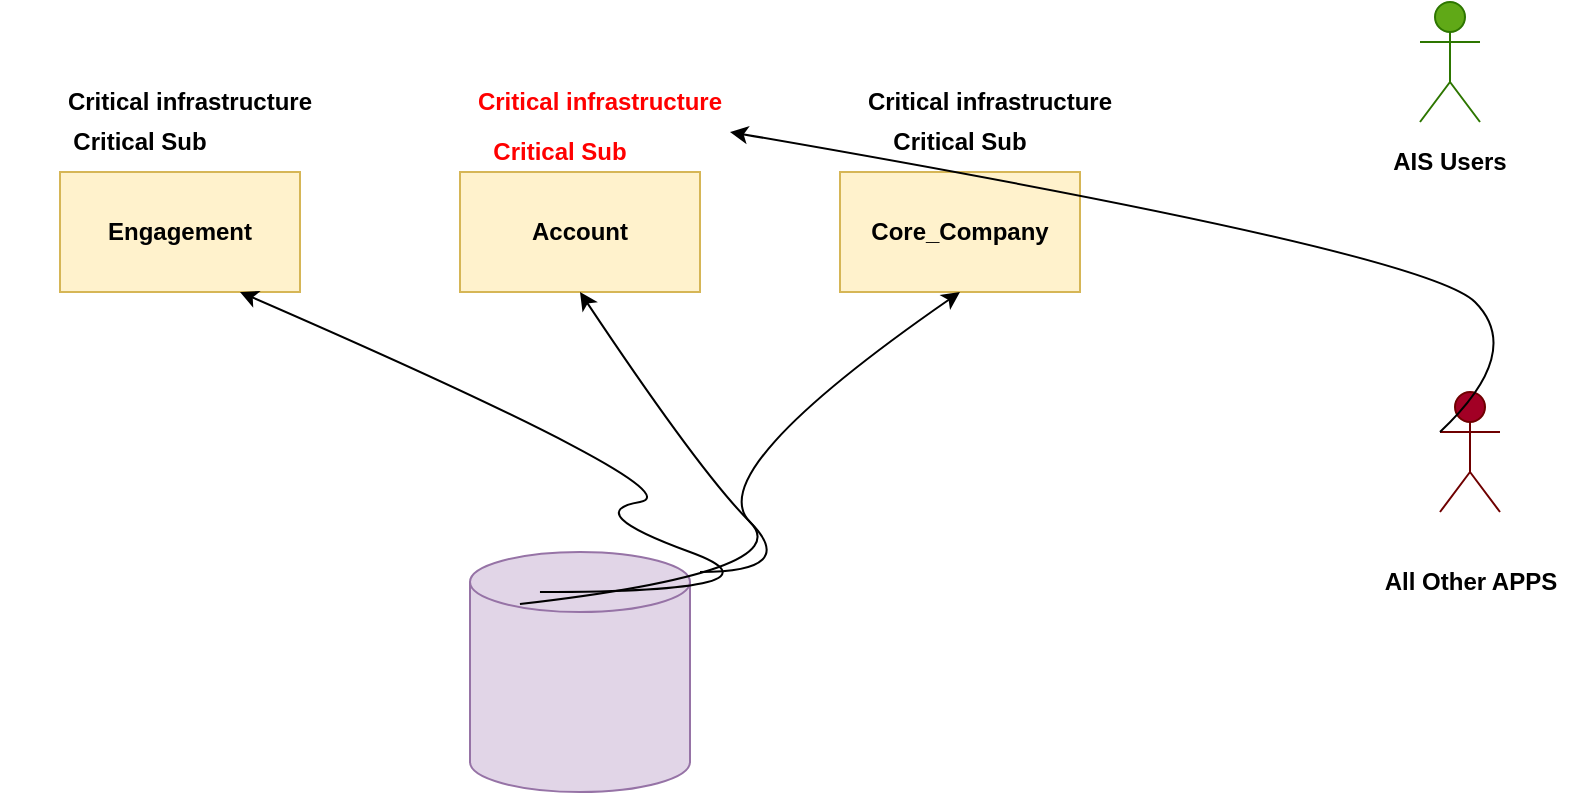 <mxfile version="22.0.4" type="github">
  <diagram name="Page-1" id="_L0Ep58sSLtaiLvCrgYz">
    <mxGraphModel dx="1066" dy="571" grid="1" gridSize="10" guides="1" tooltips="1" connect="1" arrows="1" fold="1" page="1" pageScale="1" pageWidth="850" pageHeight="1100" math="0" shadow="0">
      <root>
        <mxCell id="0" />
        <mxCell id="1" parent="0" />
        <mxCell id="tGqfKUbqPckBpceEdP5W-1" value="" style="shape=cylinder3;whiteSpace=wrap;html=1;boundedLbl=1;backgroundOutline=1;size=15;fillColor=#e1d5e7;strokeColor=#9673a6;" vertex="1" parent="1">
          <mxGeometry x="285" y="310" width="110" height="120" as="geometry" />
        </mxCell>
        <mxCell id="tGqfKUbqPckBpceEdP5W-2" value="&lt;b&gt;Engagement&lt;/b&gt;" style="rounded=0;whiteSpace=wrap;html=1;fillColor=#fff2cc;strokeColor=#d6b656;" vertex="1" parent="1">
          <mxGeometry x="80" y="120" width="120" height="60" as="geometry" />
        </mxCell>
        <mxCell id="tGqfKUbqPckBpceEdP5W-3" value="&lt;b&gt;Account&lt;/b&gt;" style="rounded=0;whiteSpace=wrap;html=1;fillColor=#fff2cc;strokeColor=#d6b656;" vertex="1" parent="1">
          <mxGeometry x="280" y="120" width="120" height="60" as="geometry" />
        </mxCell>
        <mxCell id="tGqfKUbqPckBpceEdP5W-4" value="&lt;b&gt;Core_Company&lt;/b&gt;" style="rounded=0;whiteSpace=wrap;html=1;fillColor=#fff2cc;strokeColor=#d6b656;" vertex="1" parent="1">
          <mxGeometry x="470" y="120" width="120" height="60" as="geometry" />
        </mxCell>
        <mxCell id="tGqfKUbqPckBpceEdP5W-5" value="" style="curved=1;endArrow=classic;html=1;rounded=0;entryX=0.5;entryY=1;entryDx=0;entryDy=0;exitX=0.227;exitY=0.217;exitDx=0;exitDy=0;exitPerimeter=0;" edge="1" parent="1" source="tGqfKUbqPckBpceEdP5W-1" target="tGqfKUbqPckBpceEdP5W-3">
          <mxGeometry width="50" height="50" relative="1" as="geometry">
            <mxPoint x="400" y="320" as="sourcePoint" />
            <mxPoint x="450" y="270" as="targetPoint" />
            <Array as="points">
              <mxPoint x="450" y="320" />
              <mxPoint x="400" y="270" />
            </Array>
          </mxGeometry>
        </mxCell>
        <mxCell id="tGqfKUbqPckBpceEdP5W-7" value="" style="curved=1;endArrow=classic;html=1;rounded=0;entryX=0.75;entryY=1;entryDx=0;entryDy=0;exitX=0.318;exitY=0.167;exitDx=0;exitDy=0;exitPerimeter=0;" edge="1" parent="1" source="tGqfKUbqPckBpceEdP5W-1" target="tGqfKUbqPckBpceEdP5W-2">
          <mxGeometry width="50" height="50" relative="1" as="geometry">
            <mxPoint x="400" y="330" as="sourcePoint" />
            <mxPoint x="140" y="190" as="targetPoint" />
            <Array as="points">
              <mxPoint x="450" y="330" />
              <mxPoint x="340" y="290" />
              <mxPoint x="400" y="280" />
            </Array>
          </mxGeometry>
        </mxCell>
        <mxCell id="tGqfKUbqPckBpceEdP5W-8" value="" style="curved=1;endArrow=classic;html=1;rounded=0;entryX=0.5;entryY=1;entryDx=0;entryDy=0;" edge="1" parent="1" target="tGqfKUbqPckBpceEdP5W-4">
          <mxGeometry width="50" height="50" relative="1" as="geometry">
            <mxPoint x="400" y="320" as="sourcePoint" />
            <mxPoint x="450" y="270" as="targetPoint" />
            <Array as="points">
              <mxPoint x="450" y="320" />
              <mxPoint x="400" y="270" />
            </Array>
          </mxGeometry>
        </mxCell>
        <mxCell id="tGqfKUbqPckBpceEdP5W-9" value="&lt;b&gt;Critical infrastructure&lt;/b&gt;" style="text;html=1;strokeColor=none;fillColor=none;align=center;verticalAlign=middle;whiteSpace=wrap;rounded=0;" vertex="1" parent="1">
          <mxGeometry x="80" y="70" width="130" height="30" as="geometry" />
        </mxCell>
        <mxCell id="tGqfKUbqPckBpceEdP5W-10" value="&lt;b&gt;&lt;font color=&quot;#ff0000&quot;&gt;Critical Sub&lt;/font&gt;&lt;/b&gt;" style="text;html=1;strokeColor=none;fillColor=none;align=center;verticalAlign=middle;whiteSpace=wrap;rounded=0;" vertex="1" parent="1">
          <mxGeometry x="260" y="95" width="140" height="30" as="geometry" />
        </mxCell>
        <mxCell id="tGqfKUbqPckBpceEdP5W-11" value="Actor" style="shape=umlActor;verticalLabelPosition=bottom;verticalAlign=top;html=1;outlineConnect=0;fillColor=#60a917;fontColor=#ffffff;strokeColor=#2D7600;" vertex="1" parent="1">
          <mxGeometry x="760" y="35" width="30" height="60" as="geometry" />
        </mxCell>
        <mxCell id="tGqfKUbqPckBpceEdP5W-12" value="Actor" style="shape=umlActor;verticalLabelPosition=bottom;verticalAlign=top;html=1;outlineConnect=0;fillColor=#a20025;fontColor=#ffffff;strokeColor=#6F0000;" vertex="1" parent="1">
          <mxGeometry x="770" y="230" width="30" height="60" as="geometry" />
        </mxCell>
        <mxCell id="tGqfKUbqPckBpceEdP5W-17" value="&lt;b&gt;All Other APPS&lt;/b&gt;" style="text;html=1;strokeColor=none;fillColor=none;align=center;verticalAlign=middle;whiteSpace=wrap;rounded=0;" vertex="1" parent="1">
          <mxGeometry x="732.5" y="310" width="105" height="30" as="geometry" />
        </mxCell>
        <mxCell id="tGqfKUbqPckBpceEdP5W-18" value="&lt;b&gt;AIS Users&lt;/b&gt;" style="text;html=1;strokeColor=none;fillColor=none;align=center;verticalAlign=middle;whiteSpace=wrap;rounded=0;" vertex="1" parent="1">
          <mxGeometry x="745" y="100" width="60" height="30" as="geometry" />
        </mxCell>
        <mxCell id="tGqfKUbqPckBpceEdP5W-21" value="&lt;b&gt;&lt;font color=&quot;#ff0000&quot;&gt;Critical infrastructure&lt;/font&gt;&lt;/b&gt;" style="text;html=1;strokeColor=none;fillColor=none;align=center;verticalAlign=middle;whiteSpace=wrap;rounded=0;" vertex="1" parent="1">
          <mxGeometry x="285" y="70" width="130" height="30" as="geometry" />
        </mxCell>
        <mxCell id="tGqfKUbqPckBpceEdP5W-22" value="&lt;b&gt;Critical Sub&lt;/b&gt;" style="text;html=1;strokeColor=none;fillColor=none;align=center;verticalAlign=middle;whiteSpace=wrap;rounded=0;" vertex="1" parent="1">
          <mxGeometry x="50" y="90" width="140" height="30" as="geometry" />
        </mxCell>
        <mxCell id="tGqfKUbqPckBpceEdP5W-23" value="&lt;b&gt;Critical infrastructure&lt;/b&gt;" style="text;html=1;strokeColor=none;fillColor=none;align=center;verticalAlign=middle;whiteSpace=wrap;rounded=0;" vertex="1" parent="1">
          <mxGeometry x="480" y="70" width="130" height="30" as="geometry" />
        </mxCell>
        <mxCell id="tGqfKUbqPckBpceEdP5W-24" value="&lt;b&gt;Critical Sub&lt;/b&gt;" style="text;html=1;align=center;verticalAlign=middle;whiteSpace=wrap;rounded=0;" vertex="1" parent="1">
          <mxGeometry x="460" y="90" width="140" height="30" as="geometry" />
        </mxCell>
        <mxCell id="tGqfKUbqPckBpceEdP5W-25" value="" style="curved=1;endArrow=classic;html=1;rounded=0;entryX=1;entryY=1;entryDx=0;entryDy=0;exitX=0;exitY=0.333;exitDx=0;exitDy=0;exitPerimeter=0;" edge="1" parent="1" source="tGqfKUbqPckBpceEdP5W-12" target="tGqfKUbqPckBpceEdP5W-21">
          <mxGeometry width="50" height="50" relative="1" as="geometry">
            <mxPoint x="850" y="174.286" as="sourcePoint" />
            <mxPoint x="430" y="-30" as="targetPoint" />
            <Array as="points">
              <mxPoint x="812.5" y="210" />
              <mxPoint x="762.5" y="160" />
            </Array>
          </mxGeometry>
        </mxCell>
      </root>
    </mxGraphModel>
  </diagram>
</mxfile>
